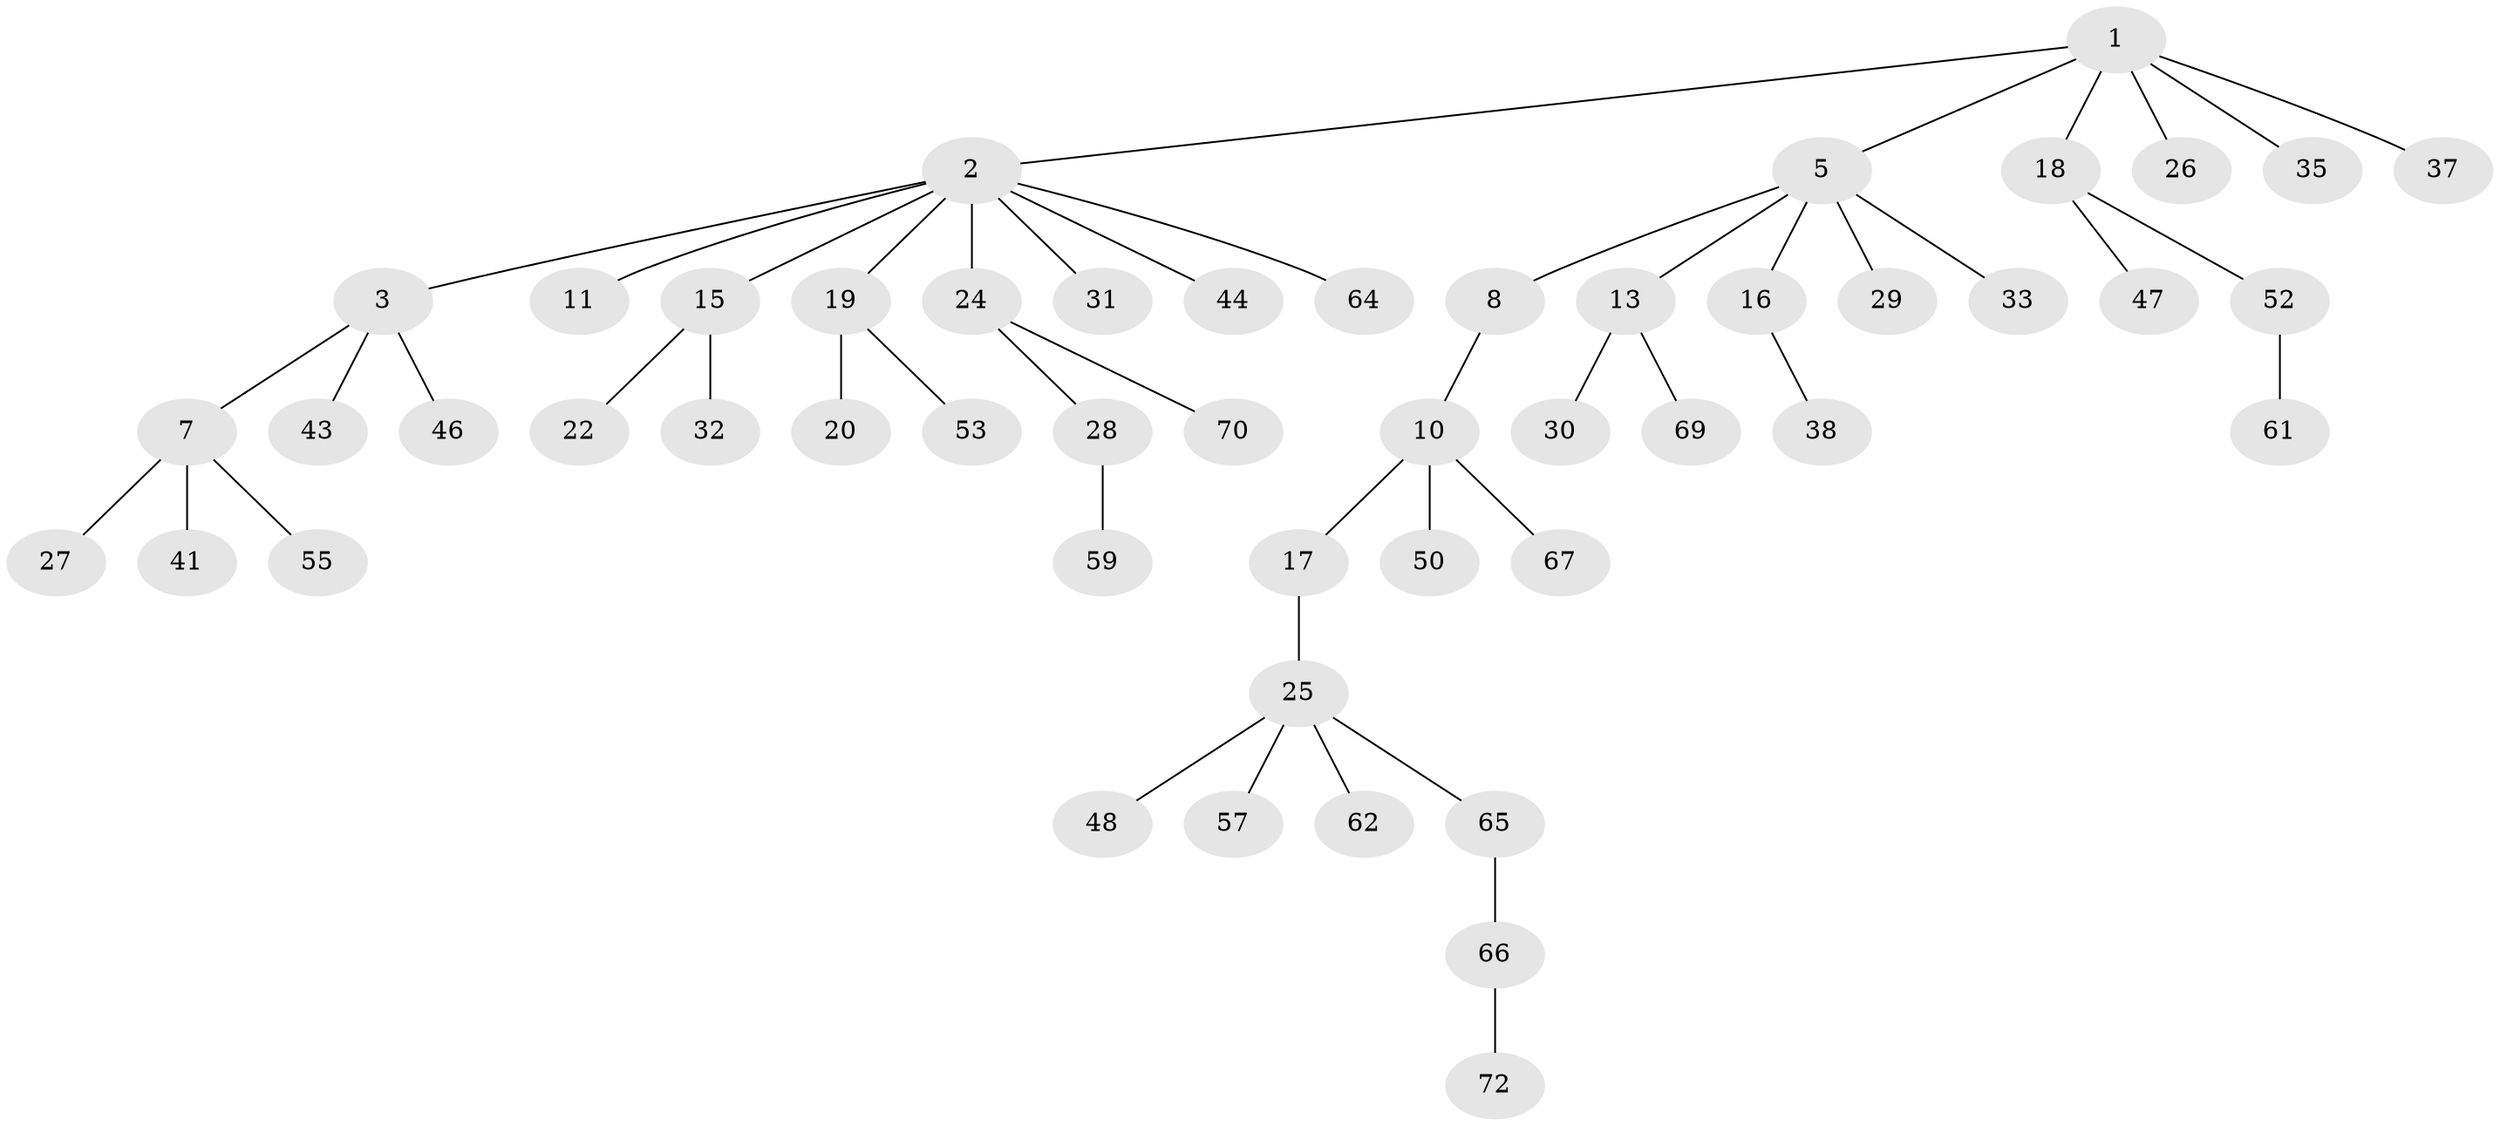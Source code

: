 // Generated by graph-tools (version 1.1) at 2025/24/03/03/25 07:24:06]
// undirected, 50 vertices, 49 edges
graph export_dot {
graph [start="1"]
  node [color=gray90,style=filled];
  1 [super="+4"];
  2 [super="+6"];
  3 [super="+45"];
  5 [super="+9"];
  7 [super="+49"];
  8 [super="+36"];
  10 [super="+12"];
  11;
  13 [super="+14"];
  15 [super="+21"];
  16 [super="+68"];
  17 [super="+23"];
  18 [super="+73"];
  19 [super="+51"];
  20;
  22;
  24 [super="+56"];
  25 [super="+39"];
  26;
  27 [super="+54"];
  28 [super="+34"];
  29 [super="+40"];
  30 [super="+63"];
  31;
  32;
  33 [super="+42"];
  35 [super="+60"];
  37;
  38;
  41;
  43;
  44;
  46;
  47 [super="+74"];
  48;
  50;
  52 [super="+58"];
  53 [super="+71"];
  55;
  57;
  59;
  61;
  62;
  64;
  65;
  66;
  67;
  69;
  70;
  72;
  1 -- 2;
  1 -- 5;
  1 -- 18;
  1 -- 35;
  1 -- 37;
  1 -- 26;
  2 -- 3;
  2 -- 11;
  2 -- 15;
  2 -- 24;
  2 -- 64;
  2 -- 19;
  2 -- 44;
  2 -- 31;
  3 -- 7;
  3 -- 43;
  3 -- 46;
  5 -- 8;
  5 -- 29;
  5 -- 16;
  5 -- 33;
  5 -- 13;
  7 -- 27;
  7 -- 41;
  7 -- 55;
  8 -- 10;
  10 -- 17;
  10 -- 67;
  10 -- 50;
  13 -- 69;
  13 -- 30;
  15 -- 22;
  15 -- 32;
  16 -- 38;
  17 -- 25;
  18 -- 47;
  18 -- 52;
  19 -- 20;
  19 -- 53;
  24 -- 28;
  24 -- 70;
  25 -- 48;
  25 -- 62;
  25 -- 65;
  25 -- 57;
  28 -- 59;
  52 -- 61;
  65 -- 66;
  66 -- 72;
}
